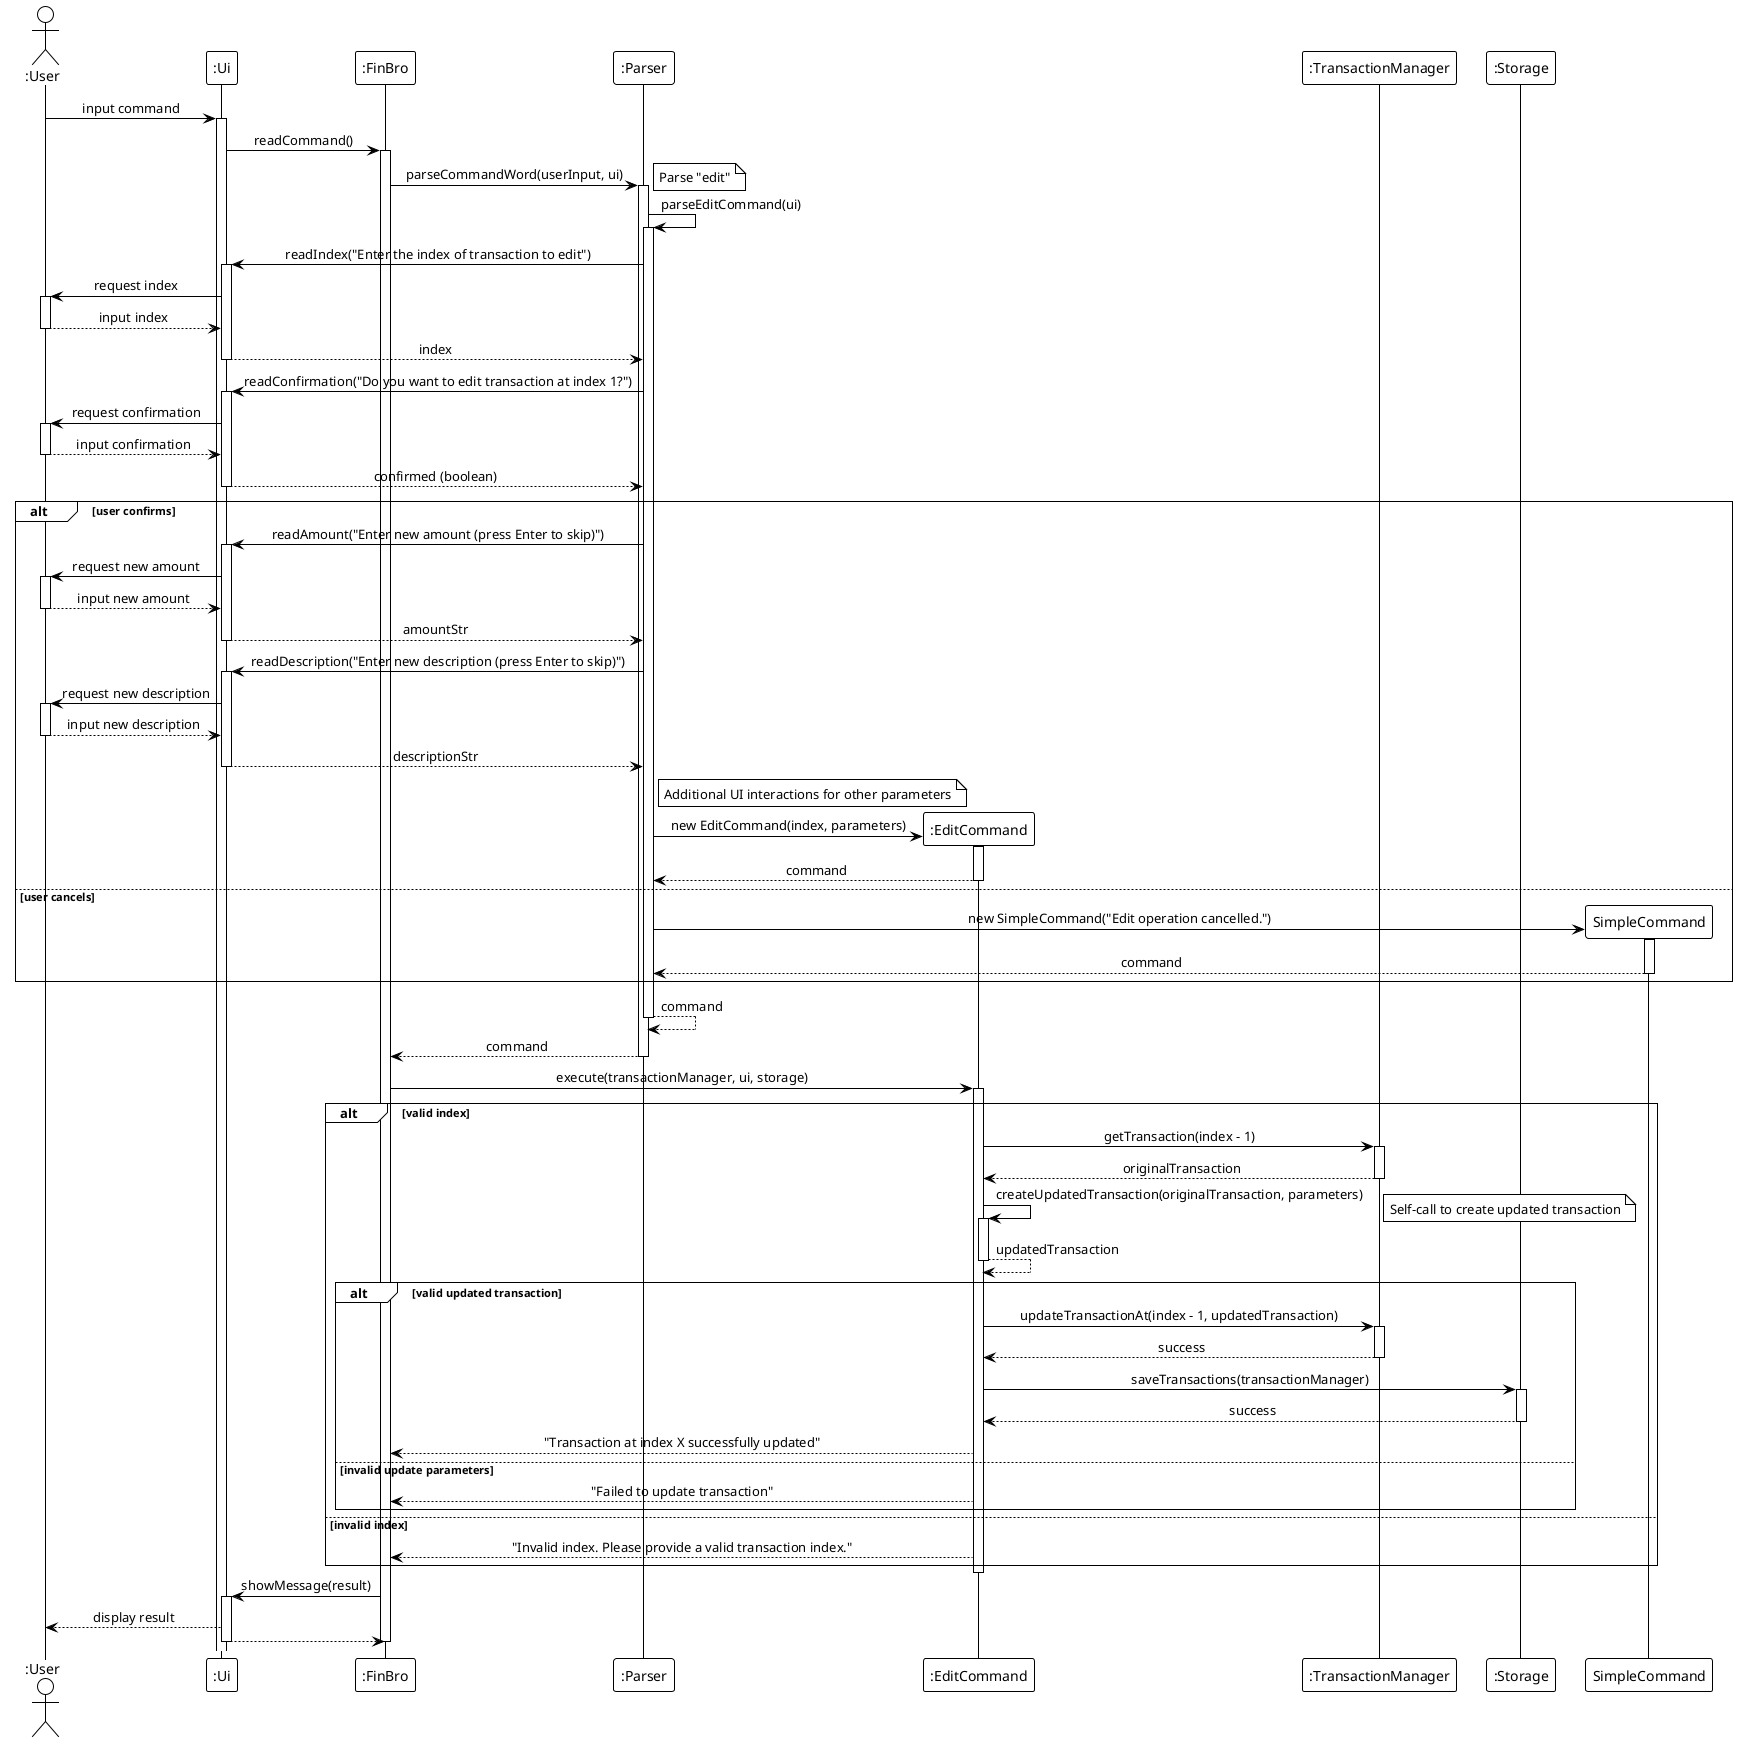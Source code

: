 @startuml
!theme plain
skinparam sequenceMessageAlign center
skinparam responseMessageBelowArrow true
skinparam lifelineStrategy nosolid

actor ":User" as User
participant ":Ui" as UI
participant ":FinBro" as FinBro
participant ":Parser" as Parser
participant ":EditCommand" as EditCommand
participant ":TransactionManager" as TransactionMgr
participant ":Storage" as Storage

User -> UI : input command
activate UI

UI -> FinBro : readCommand()
activate FinBro

FinBro -> Parser : parseCommandWord(userInput, ui)
activate Parser
note right: Parse "edit"

Parser -> Parser : parseEditCommand(ui)
activate Parser

Parser -> UI : readIndex("Enter the index of transaction to edit")
activate UI
UI -> User : request index
activate User
User --> UI : input index
deactivate User
UI --> Parser : index
deactivate UI

Parser -> UI : readConfirmation("Do you want to edit transaction at index 1?")
activate UI
UI -> User : request confirmation
activate User
User --> UI : input confirmation
deactivate User
UI --> Parser : confirmed (boolean)
deactivate UI

alt user confirms
    Parser -> UI : readAmount("Enter new amount (press Enter to skip)")
    activate UI
    UI -> User : request new amount
    activate User
    User --> UI : input new amount
    deactivate User
    UI --> Parser : amountStr
    deactivate UI

    Parser -> UI : readDescription("Enter new description (press Enter to skip)")
    activate UI
    UI -> User : request new description
    activate User
    User --> UI : input new description
    deactivate User
    UI --> Parser : descriptionStr
    deactivate UI

    note right of Parser: Additional UI interactions for other parameters

    create EditCommand
    Parser -> EditCommand : new EditCommand(index, parameters)
    activate EditCommand
    EditCommand --> Parser : command
    deactivate EditCommand
else user cancels
    create "SimpleCommand"
    Parser -> "SimpleCommand" : new SimpleCommand("Edit operation cancelled.")
    activate "SimpleCommand"
    "SimpleCommand" --> Parser : command
    deactivate "SimpleCommand"
end

Parser --> Parser : command
deactivate Parser
Parser --> FinBro : command
deactivate Parser

FinBro -> EditCommand : execute(transactionManager, ui, storage)
activate EditCommand

alt valid index
    EditCommand -> TransactionMgr : getTransaction(index - 1)
    activate TransactionMgr
    TransactionMgr --> EditCommand : originalTransaction
    deactivate TransactionMgr

    EditCommand -> EditCommand : createUpdatedTransaction(originalTransaction, parameters)
    activate EditCommand
    note right: Self-call to create updated transaction
    EditCommand --> EditCommand : updatedTransaction
    deactivate EditCommand

    alt valid updated transaction
        EditCommand -> TransactionMgr : updateTransactionAt(index - 1, updatedTransaction)
        activate TransactionMgr
        TransactionMgr --> EditCommand : success
        deactivate TransactionMgr

        EditCommand -> Storage : saveTransactions(transactionManager)
        activate Storage
        Storage --> EditCommand : success
        deactivate Storage

        EditCommand --> FinBro : "Transaction at index X successfully updated"
    else invalid update parameters
        EditCommand --> FinBro : "Failed to update transaction"
    end
else invalid index
    EditCommand --> FinBro : "Invalid index. Please provide a valid transaction index."
end

deactivate EditCommand

FinBro -> UI : showMessage(result)
activate UI
UI --> User : display result
UI --> FinBro
deactivate UI
deactivate FinBro

@enduml
